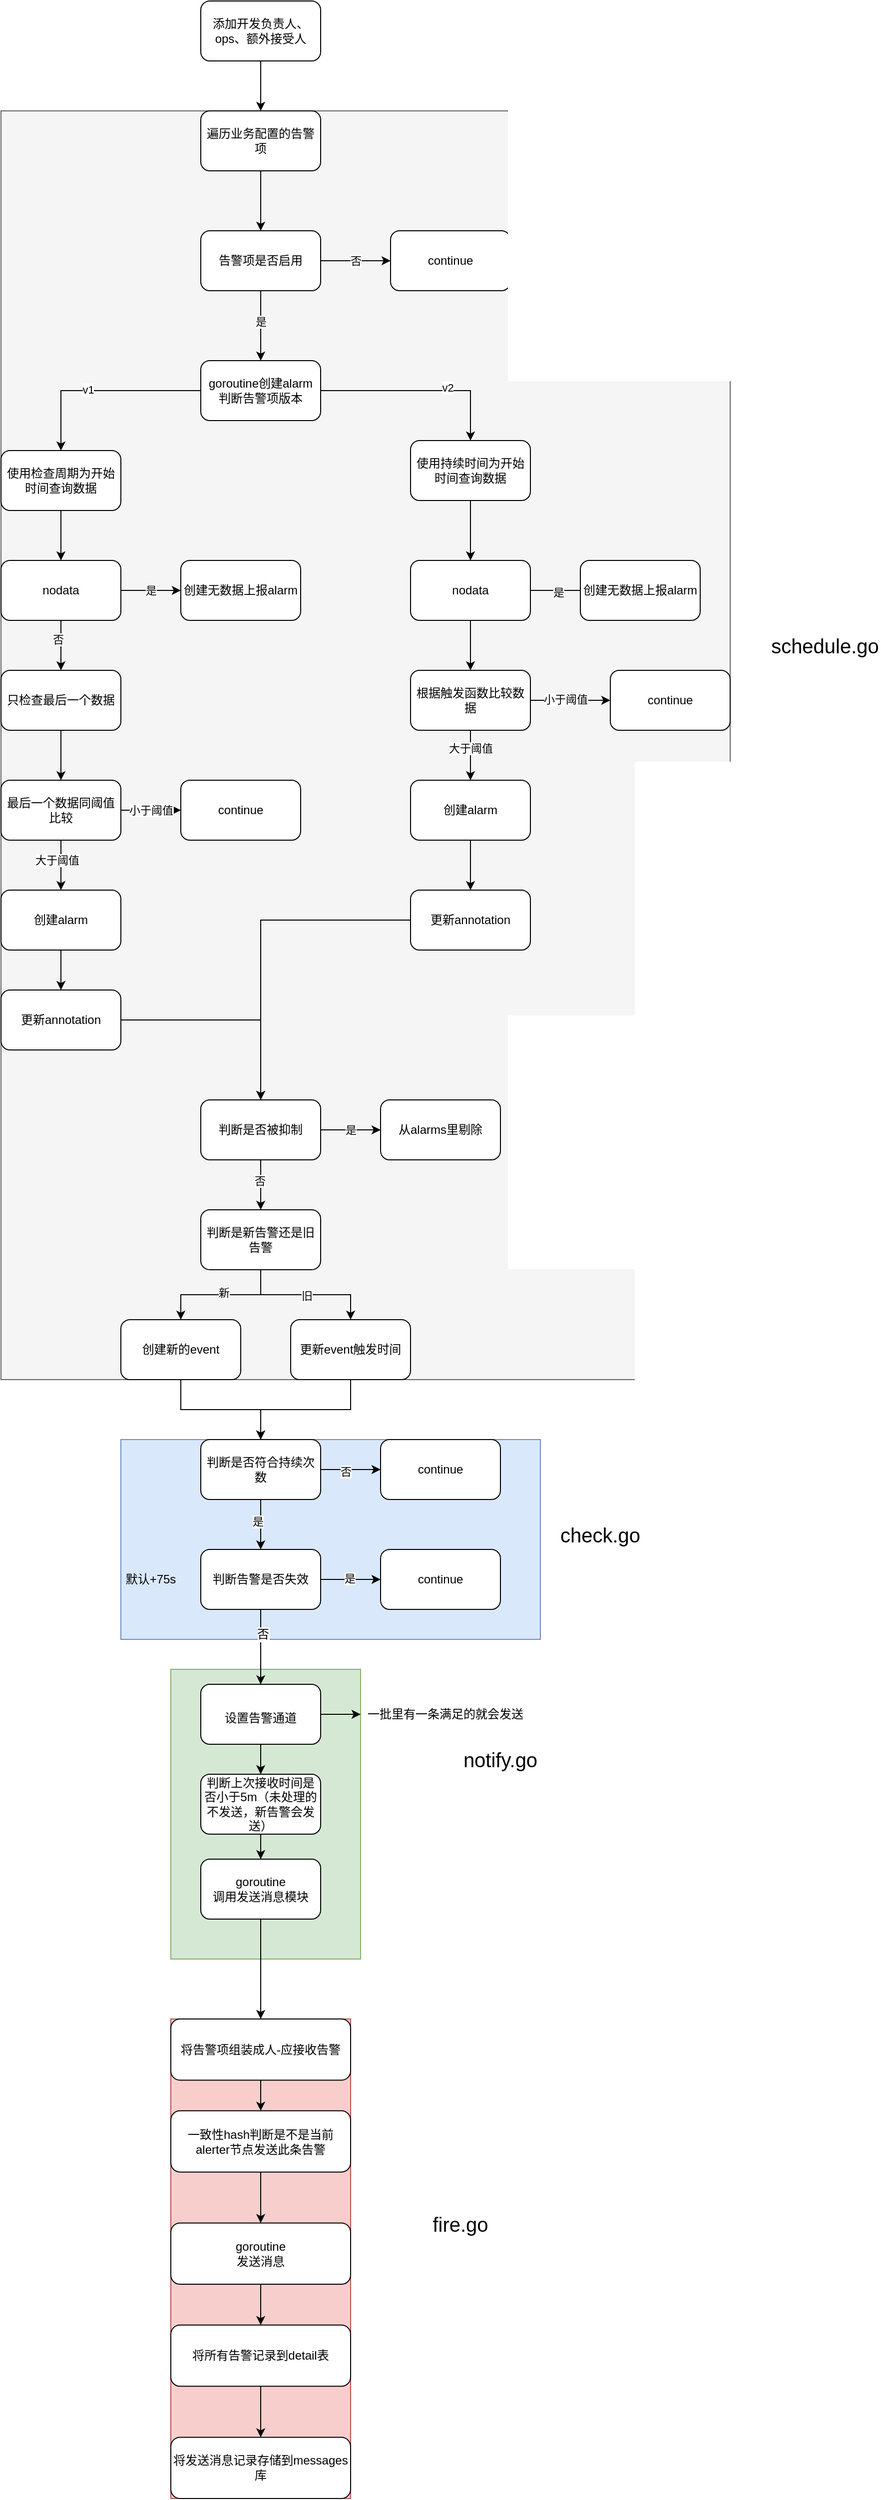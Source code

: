<mxfile version="20.8.15" type="github">
  <diagram name="第 1 页" id="Kw1zBCnqG9tHCoyv4tqN">
    <mxGraphModel dx="968" dy="640" grid="1" gridSize="10" guides="1" tooltips="1" connect="1" arrows="1" fold="1" page="1" pageScale="1" pageWidth="827" pageHeight="1169" math="0" shadow="0">
      <root>
        <mxCell id="0" />
        <mxCell id="1" parent="0" />
        <mxCell id="XZRz8ud4CRZ0wjuStr5h-56" value="" style="edgeStyle=orthogonalEdgeStyle;rounded=0;orthogonalLoop=1;jettySize=auto;html=1;" edge="1" parent="1" source="XZRz8ud4CRZ0wjuStr5h-55" target="XZRz8ud4CRZ0wjuStr5h-11">
          <mxGeometry relative="1" as="geometry" />
        </mxCell>
        <mxCell id="XZRz8ud4CRZ0wjuStr5h-55" value="添加开发负责人、ops、额外接受人" style="rounded=1;whiteSpace=wrap;html=1;" vertex="1" parent="1">
          <mxGeometry x="280" y="120" width="120" height="60" as="geometry" />
        </mxCell>
        <mxCell id="XZRz8ud4CRZ0wjuStr5h-83" style="edgeStyle=orthogonalEdgeStyle;rounded=0;orthogonalLoop=1;jettySize=auto;html=1;entryX=0.5;entryY=0;entryDx=0;entryDy=0;" edge="1" parent="1" source="XZRz8ud4CRZ0wjuStr5h-79" target="XZRz8ud4CRZ0wjuStr5h-57">
          <mxGeometry relative="1" as="geometry" />
        </mxCell>
        <mxCell id="XZRz8ud4CRZ0wjuStr5h-84" style="edgeStyle=orthogonalEdgeStyle;rounded=0;orthogonalLoop=1;jettySize=auto;html=1;entryX=0.5;entryY=0;entryDx=0;entryDy=0;" edge="1" parent="1" source="XZRz8ud4CRZ0wjuStr5h-80" target="XZRz8ud4CRZ0wjuStr5h-57">
          <mxGeometry relative="1" as="geometry" />
        </mxCell>
        <mxCell id="XZRz8ud4CRZ0wjuStr5h-89" value="" style="group;movable=1;resizable=1;rotatable=1;deletable=1;editable=1;connectable=1;fillColor=#dae8fc;strokeColor=#6c8ebf;" vertex="1" connectable="0" parent="1">
          <mxGeometry x="200" y="1560" width="420" height="200" as="geometry" />
        </mxCell>
        <mxCell id="XZRz8ud4CRZ0wjuStr5h-57" value="判断是否符合持续次数" style="whiteSpace=wrap;html=1;rounded=1;movable=0;resizable=0;rotatable=0;deletable=0;editable=0;connectable=0;" vertex="1" parent="XZRz8ud4CRZ0wjuStr5h-89">
          <mxGeometry x="80" width="120" height="60" as="geometry" />
        </mxCell>
        <mxCell id="XZRz8ud4CRZ0wjuStr5h-59" value="continue" style="whiteSpace=wrap;html=1;rounded=1;movable=0;resizable=0;rotatable=0;deletable=0;editable=0;connectable=0;" vertex="1" parent="XZRz8ud4CRZ0wjuStr5h-89">
          <mxGeometry x="260" width="120" height="60" as="geometry" />
        </mxCell>
        <mxCell id="XZRz8ud4CRZ0wjuStr5h-60" value="" style="edgeStyle=orthogonalEdgeStyle;rounded=0;orthogonalLoop=1;jettySize=auto;html=1;movable=0;resizable=0;rotatable=0;deletable=0;editable=0;connectable=0;" edge="1" parent="XZRz8ud4CRZ0wjuStr5h-89" source="XZRz8ud4CRZ0wjuStr5h-57" target="XZRz8ud4CRZ0wjuStr5h-59">
          <mxGeometry relative="1" as="geometry" />
        </mxCell>
        <mxCell id="XZRz8ud4CRZ0wjuStr5h-66" value="否" style="edgeLabel;html=1;align=center;verticalAlign=middle;resizable=0;points=[];movable=0;rotatable=0;deletable=0;editable=0;connectable=0;" vertex="1" connectable="0" parent="XZRz8ud4CRZ0wjuStr5h-60">
          <mxGeometry x="-0.18" y="-2" relative="1" as="geometry">
            <mxPoint as="offset" />
          </mxGeometry>
        </mxCell>
        <mxCell id="XZRz8ud4CRZ0wjuStr5h-61" value="判断告警是否失效" style="whiteSpace=wrap;html=1;rounded=1;movable=1;resizable=1;rotatable=1;deletable=1;editable=1;connectable=1;" vertex="1" parent="XZRz8ud4CRZ0wjuStr5h-89">
          <mxGeometry x="80" y="110" width="120" height="60" as="geometry" />
        </mxCell>
        <mxCell id="XZRz8ud4CRZ0wjuStr5h-62" value="" style="edgeStyle=orthogonalEdgeStyle;rounded=0;orthogonalLoop=1;jettySize=auto;html=1;movable=0;resizable=0;rotatable=0;deletable=0;editable=0;connectable=0;" edge="1" parent="XZRz8ud4CRZ0wjuStr5h-89" source="XZRz8ud4CRZ0wjuStr5h-57" target="XZRz8ud4CRZ0wjuStr5h-61">
          <mxGeometry relative="1" as="geometry" />
        </mxCell>
        <mxCell id="XZRz8ud4CRZ0wjuStr5h-69" value="是" style="edgeLabel;html=1;align=center;verticalAlign=middle;resizable=0;points=[];movable=0;rotatable=0;deletable=0;editable=0;connectable=0;" vertex="1" connectable="0" parent="XZRz8ud4CRZ0wjuStr5h-62">
          <mxGeometry x="-0.15" y="-3" relative="1" as="geometry">
            <mxPoint as="offset" />
          </mxGeometry>
        </mxCell>
        <mxCell id="XZRz8ud4CRZ0wjuStr5h-63" value="continue" style="whiteSpace=wrap;html=1;rounded=1;movable=0;resizable=0;rotatable=0;deletable=0;editable=0;connectable=0;" vertex="1" parent="XZRz8ud4CRZ0wjuStr5h-89">
          <mxGeometry x="260" y="110" width="120" height="60" as="geometry" />
        </mxCell>
        <mxCell id="XZRz8ud4CRZ0wjuStr5h-64" value="" style="edgeStyle=orthogonalEdgeStyle;rounded=0;orthogonalLoop=1;jettySize=auto;html=1;movable=0;resizable=0;rotatable=0;deletable=0;editable=0;connectable=0;" edge="1" parent="XZRz8ud4CRZ0wjuStr5h-89" source="XZRz8ud4CRZ0wjuStr5h-61" target="XZRz8ud4CRZ0wjuStr5h-63">
          <mxGeometry relative="1" as="geometry" />
        </mxCell>
        <mxCell id="XZRz8ud4CRZ0wjuStr5h-65" value="是" style="edgeLabel;html=1;align=center;verticalAlign=middle;resizable=0;points=[];movable=0;rotatable=0;deletable=0;editable=0;connectable=0;" vertex="1" connectable="0" parent="XZRz8ud4CRZ0wjuStr5h-64">
          <mxGeometry x="-0.032" y="1" relative="1" as="geometry">
            <mxPoint as="offset" />
          </mxGeometry>
        </mxCell>
        <mxCell id="XZRz8ud4CRZ0wjuStr5h-87" value="默认+75s" style="text;html=1;strokeColor=none;fillColor=none;align=center;verticalAlign=middle;whiteSpace=wrap;rounded=0;movable=0;resizable=0;rotatable=0;deletable=0;editable=0;connectable=0;" vertex="1" parent="XZRz8ud4CRZ0wjuStr5h-89">
          <mxGeometry y="125" width="60" height="30" as="geometry" />
        </mxCell>
        <mxCell id="XZRz8ud4CRZ0wjuStr5h-90" value="&lt;font style=&quot;font-size: 20px;&quot;&gt;check.go&lt;/font&gt;" style="text;html=1;strokeColor=none;fillColor=none;align=center;verticalAlign=middle;whiteSpace=wrap;rounded=0;" vertex="1" parent="1">
          <mxGeometry x="650" y="1640" width="60" height="30" as="geometry" />
        </mxCell>
        <mxCell id="XZRz8ud4CRZ0wjuStr5h-91" value="" style="group;fillColor=#f5f5f5;fontColor=#333333;strokeColor=#666666;" vertex="1" connectable="0" parent="1">
          <mxGeometry x="80" y="230" width="730" height="1270" as="geometry" />
        </mxCell>
        <mxCell id="XZRz8ud4CRZ0wjuStr5h-1" value="告警项是否启用" style="rounded=1;whiteSpace=wrap;html=1;" vertex="1" parent="XZRz8ud4CRZ0wjuStr5h-91">
          <mxGeometry x="200" y="120" width="120" height="60" as="geometry" />
        </mxCell>
        <mxCell id="XZRz8ud4CRZ0wjuStr5h-2" value="goroutine创建alarm&lt;br&gt;判断告警项版本" style="rounded=1;whiteSpace=wrap;html=1;" vertex="1" parent="XZRz8ud4CRZ0wjuStr5h-91">
          <mxGeometry x="200" y="250" width="120" height="60" as="geometry" />
        </mxCell>
        <mxCell id="XZRz8ud4CRZ0wjuStr5h-3" value="" style="edgeStyle=orthogonalEdgeStyle;rounded=0;orthogonalLoop=1;jettySize=auto;html=1;" edge="1" parent="XZRz8ud4CRZ0wjuStr5h-91" source="XZRz8ud4CRZ0wjuStr5h-1" target="XZRz8ud4CRZ0wjuStr5h-2">
          <mxGeometry relative="1" as="geometry" />
        </mxCell>
        <mxCell id="XZRz8ud4CRZ0wjuStr5h-4" value="是" style="edgeLabel;html=1;align=center;verticalAlign=middle;resizable=0;points=[];" vertex="1" connectable="0" parent="XZRz8ud4CRZ0wjuStr5h-3">
          <mxGeometry x="-0.13" relative="1" as="geometry">
            <mxPoint as="offset" />
          </mxGeometry>
        </mxCell>
        <mxCell id="XZRz8ud4CRZ0wjuStr5h-5" value="使用检查周期为开始时间查询数据" style="rounded=1;whiteSpace=wrap;html=1;" vertex="1" parent="XZRz8ud4CRZ0wjuStr5h-91">
          <mxGeometry y="340" width="120" height="60" as="geometry" />
        </mxCell>
        <mxCell id="XZRz8ud4CRZ0wjuStr5h-7" style="edgeStyle=orthogonalEdgeStyle;rounded=0;orthogonalLoop=1;jettySize=auto;html=1;entryX=0.5;entryY=0;entryDx=0;entryDy=0;" edge="1" parent="XZRz8ud4CRZ0wjuStr5h-91" source="XZRz8ud4CRZ0wjuStr5h-2" target="XZRz8ud4CRZ0wjuStr5h-5">
          <mxGeometry relative="1" as="geometry" />
        </mxCell>
        <mxCell id="XZRz8ud4CRZ0wjuStr5h-8" value="v1" style="edgeLabel;html=1;align=center;verticalAlign=middle;resizable=0;points=[];" vertex="1" connectable="0" parent="XZRz8ud4CRZ0wjuStr5h-7">
          <mxGeometry x="0.133" y="-1" relative="1" as="geometry">
            <mxPoint as="offset" />
          </mxGeometry>
        </mxCell>
        <mxCell id="XZRz8ud4CRZ0wjuStr5h-6" value="使用持续时间为开始时间查询数据" style="rounded=1;whiteSpace=wrap;html=1;" vertex="1" parent="XZRz8ud4CRZ0wjuStr5h-91">
          <mxGeometry x="410" y="330" width="120" height="60" as="geometry" />
        </mxCell>
        <mxCell id="XZRz8ud4CRZ0wjuStr5h-9" style="edgeStyle=orthogonalEdgeStyle;rounded=0;orthogonalLoop=1;jettySize=auto;html=1;entryX=0.5;entryY=0;entryDx=0;entryDy=0;" edge="1" parent="XZRz8ud4CRZ0wjuStr5h-91" source="XZRz8ud4CRZ0wjuStr5h-2" target="XZRz8ud4CRZ0wjuStr5h-6">
          <mxGeometry relative="1" as="geometry" />
        </mxCell>
        <mxCell id="XZRz8ud4CRZ0wjuStr5h-10" value="v2" style="edgeLabel;html=1;align=center;verticalAlign=middle;resizable=0;points=[];" vertex="1" connectable="0" parent="XZRz8ud4CRZ0wjuStr5h-9">
          <mxGeometry x="0.272" y="3" relative="1" as="geometry">
            <mxPoint as="offset" />
          </mxGeometry>
        </mxCell>
        <mxCell id="XZRz8ud4CRZ0wjuStr5h-12" value="" style="edgeStyle=orthogonalEdgeStyle;rounded=0;orthogonalLoop=1;jettySize=auto;html=1;" edge="1" parent="XZRz8ud4CRZ0wjuStr5h-91" source="XZRz8ud4CRZ0wjuStr5h-11" target="XZRz8ud4CRZ0wjuStr5h-1">
          <mxGeometry relative="1" as="geometry" />
        </mxCell>
        <mxCell id="XZRz8ud4CRZ0wjuStr5h-11" value="遍历业务配置的告警项" style="rounded=1;whiteSpace=wrap;html=1;" vertex="1" parent="XZRz8ud4CRZ0wjuStr5h-91">
          <mxGeometry x="200" width="120" height="60" as="geometry" />
        </mxCell>
        <mxCell id="XZRz8ud4CRZ0wjuStr5h-14" value="continue" style="rounded=1;whiteSpace=wrap;html=1;" vertex="1" parent="XZRz8ud4CRZ0wjuStr5h-91">
          <mxGeometry x="390" y="120" width="120" height="60" as="geometry" />
        </mxCell>
        <mxCell id="XZRz8ud4CRZ0wjuStr5h-15" value="否" style="edgeStyle=orthogonalEdgeStyle;rounded=0;orthogonalLoop=1;jettySize=auto;html=1;" edge="1" parent="XZRz8ud4CRZ0wjuStr5h-91" source="XZRz8ud4CRZ0wjuStr5h-1" target="XZRz8ud4CRZ0wjuStr5h-14">
          <mxGeometry relative="1" as="geometry" />
        </mxCell>
        <mxCell id="XZRz8ud4CRZ0wjuStr5h-16" value="nodata" style="whiteSpace=wrap;html=1;rounded=1;" vertex="1" parent="XZRz8ud4CRZ0wjuStr5h-91">
          <mxGeometry y="450" width="120" height="60" as="geometry" />
        </mxCell>
        <mxCell id="XZRz8ud4CRZ0wjuStr5h-17" value="" style="edgeStyle=orthogonalEdgeStyle;rounded=0;orthogonalLoop=1;jettySize=auto;html=1;" edge="1" parent="XZRz8ud4CRZ0wjuStr5h-91" source="XZRz8ud4CRZ0wjuStr5h-5" target="XZRz8ud4CRZ0wjuStr5h-16">
          <mxGeometry relative="1" as="geometry" />
        </mxCell>
        <mxCell id="XZRz8ud4CRZ0wjuStr5h-19" value="创建无数据上报alarm" style="whiteSpace=wrap;html=1;rounded=1;" vertex="1" parent="XZRz8ud4CRZ0wjuStr5h-91">
          <mxGeometry x="180" y="450" width="120" height="60" as="geometry" />
        </mxCell>
        <mxCell id="XZRz8ud4CRZ0wjuStr5h-78" value="是" style="edgeStyle=orthogonalEdgeStyle;rounded=0;orthogonalLoop=1;jettySize=auto;html=1;" edge="1" parent="XZRz8ud4CRZ0wjuStr5h-91" source="XZRz8ud4CRZ0wjuStr5h-16" target="XZRz8ud4CRZ0wjuStr5h-19">
          <mxGeometry relative="1" as="geometry" />
        </mxCell>
        <mxCell id="XZRz8ud4CRZ0wjuStr5h-22" value="只检查最后一个数据" style="whiteSpace=wrap;html=1;rounded=1;" vertex="1" parent="XZRz8ud4CRZ0wjuStr5h-91">
          <mxGeometry y="560" width="120" height="60" as="geometry" />
        </mxCell>
        <mxCell id="XZRz8ud4CRZ0wjuStr5h-23" value="" style="edgeStyle=orthogonalEdgeStyle;rounded=0;orthogonalLoop=1;jettySize=auto;html=1;" edge="1" parent="XZRz8ud4CRZ0wjuStr5h-91" source="XZRz8ud4CRZ0wjuStr5h-16" target="XZRz8ud4CRZ0wjuStr5h-22">
          <mxGeometry relative="1" as="geometry" />
        </mxCell>
        <mxCell id="XZRz8ud4CRZ0wjuStr5h-24" value="否" style="edgeLabel;html=1;align=center;verticalAlign=middle;resizable=0;points=[];" vertex="1" connectable="0" parent="XZRz8ud4CRZ0wjuStr5h-23">
          <mxGeometry x="-0.269" y="-3" relative="1" as="geometry">
            <mxPoint as="offset" />
          </mxGeometry>
        </mxCell>
        <mxCell id="XZRz8ud4CRZ0wjuStr5h-25" value="最后一个数据同阈值比较" style="whiteSpace=wrap;html=1;rounded=1;" vertex="1" parent="XZRz8ud4CRZ0wjuStr5h-91">
          <mxGeometry y="670" width="120" height="60" as="geometry" />
        </mxCell>
        <mxCell id="XZRz8ud4CRZ0wjuStr5h-26" value="" style="edgeStyle=orthogonalEdgeStyle;rounded=0;orthogonalLoop=1;jettySize=auto;html=1;" edge="1" parent="XZRz8ud4CRZ0wjuStr5h-91" source="XZRz8ud4CRZ0wjuStr5h-22" target="XZRz8ud4CRZ0wjuStr5h-25">
          <mxGeometry relative="1" as="geometry" />
        </mxCell>
        <mxCell id="XZRz8ud4CRZ0wjuStr5h-27" value="创建alarm" style="whiteSpace=wrap;html=1;rounded=1;" vertex="1" parent="XZRz8ud4CRZ0wjuStr5h-91">
          <mxGeometry y="780" width="120" height="60" as="geometry" />
        </mxCell>
        <mxCell id="XZRz8ud4CRZ0wjuStr5h-28" value="" style="edgeStyle=orthogonalEdgeStyle;rounded=0;orthogonalLoop=1;jettySize=auto;html=1;" edge="1" parent="XZRz8ud4CRZ0wjuStr5h-91" source="XZRz8ud4CRZ0wjuStr5h-25" target="XZRz8ud4CRZ0wjuStr5h-27">
          <mxGeometry relative="1" as="geometry" />
        </mxCell>
        <mxCell id="XZRz8ud4CRZ0wjuStr5h-76" value="大于阈值" style="edgeLabel;html=1;align=center;verticalAlign=middle;resizable=0;points=[];" vertex="1" connectable="0" parent="XZRz8ud4CRZ0wjuStr5h-28">
          <mxGeometry x="-0.206" y="-4" relative="1" as="geometry">
            <mxPoint as="offset" />
          </mxGeometry>
        </mxCell>
        <mxCell id="XZRz8ud4CRZ0wjuStr5h-29" value="更新annotation" style="whiteSpace=wrap;html=1;rounded=1;" vertex="1" parent="XZRz8ud4CRZ0wjuStr5h-91">
          <mxGeometry y="880" width="120" height="60" as="geometry" />
        </mxCell>
        <mxCell id="XZRz8ud4CRZ0wjuStr5h-30" value="" style="edgeStyle=orthogonalEdgeStyle;rounded=0;orthogonalLoop=1;jettySize=auto;html=1;" edge="1" parent="XZRz8ud4CRZ0wjuStr5h-91" source="XZRz8ud4CRZ0wjuStr5h-27" target="XZRz8ud4CRZ0wjuStr5h-29">
          <mxGeometry relative="1" as="geometry" />
        </mxCell>
        <mxCell id="XZRz8ud4CRZ0wjuStr5h-31" value="" style="edgeStyle=orthogonalEdgeStyle;rounded=0;orthogonalLoop=1;jettySize=auto;html=1;" edge="1" parent="XZRz8ud4CRZ0wjuStr5h-91" source="XZRz8ud4CRZ0wjuStr5h-33">
          <mxGeometry relative="1" as="geometry">
            <mxPoint x="610.0" y="480.0" as="targetPoint" />
          </mxGeometry>
        </mxCell>
        <mxCell id="XZRz8ud4CRZ0wjuStr5h-32" value="是" style="edgeLabel;html=1;align=center;verticalAlign=middle;resizable=0;points=[];" vertex="1" connectable="0" parent="XZRz8ud4CRZ0wjuStr5h-31">
          <mxGeometry x="-0.311" y="-2" relative="1" as="geometry">
            <mxPoint as="offset" />
          </mxGeometry>
        </mxCell>
        <mxCell id="XZRz8ud4CRZ0wjuStr5h-33" value="nodata" style="whiteSpace=wrap;html=1;rounded=1;" vertex="1" parent="XZRz8ud4CRZ0wjuStr5h-91">
          <mxGeometry x="410" y="450" width="120" height="60" as="geometry" />
        </mxCell>
        <mxCell id="XZRz8ud4CRZ0wjuStr5h-35" value="" style="edgeStyle=orthogonalEdgeStyle;rounded=0;orthogonalLoop=1;jettySize=auto;html=1;" edge="1" parent="XZRz8ud4CRZ0wjuStr5h-91" source="XZRz8ud4CRZ0wjuStr5h-6" target="XZRz8ud4CRZ0wjuStr5h-33">
          <mxGeometry relative="1" as="geometry" />
        </mxCell>
        <mxCell id="XZRz8ud4CRZ0wjuStr5h-34" value="创建无数据上报alarm" style="whiteSpace=wrap;html=1;rounded=1;" vertex="1" parent="XZRz8ud4CRZ0wjuStr5h-91">
          <mxGeometry x="580" y="450" width="120" height="60" as="geometry" />
        </mxCell>
        <mxCell id="XZRz8ud4CRZ0wjuStr5h-36" value="根据触发函数比较数据" style="whiteSpace=wrap;html=1;rounded=1;" vertex="1" parent="XZRz8ud4CRZ0wjuStr5h-91">
          <mxGeometry x="410" y="560" width="120" height="60" as="geometry" />
        </mxCell>
        <mxCell id="XZRz8ud4CRZ0wjuStr5h-37" value="" style="edgeStyle=orthogonalEdgeStyle;rounded=0;orthogonalLoop=1;jettySize=auto;html=1;" edge="1" parent="XZRz8ud4CRZ0wjuStr5h-91" source="XZRz8ud4CRZ0wjuStr5h-33" target="XZRz8ud4CRZ0wjuStr5h-36">
          <mxGeometry relative="1" as="geometry" />
        </mxCell>
        <mxCell id="XZRz8ud4CRZ0wjuStr5h-38" value="continue" style="whiteSpace=wrap;html=1;rounded=1;" vertex="1" parent="XZRz8ud4CRZ0wjuStr5h-91">
          <mxGeometry x="610" y="560" width="120" height="60" as="geometry" />
        </mxCell>
        <mxCell id="XZRz8ud4CRZ0wjuStr5h-39" value="" style="edgeStyle=orthogonalEdgeStyle;rounded=0;orthogonalLoop=1;jettySize=auto;html=1;" edge="1" parent="XZRz8ud4CRZ0wjuStr5h-91" source="XZRz8ud4CRZ0wjuStr5h-36" target="XZRz8ud4CRZ0wjuStr5h-38">
          <mxGeometry relative="1" as="geometry" />
        </mxCell>
        <mxCell id="XZRz8ud4CRZ0wjuStr5h-73" value="小于阈值" style="edgeLabel;html=1;align=center;verticalAlign=middle;resizable=0;points=[];" vertex="1" connectable="0" parent="XZRz8ud4CRZ0wjuStr5h-39">
          <mxGeometry x="-0.135" y="1" relative="1" as="geometry">
            <mxPoint as="offset" />
          </mxGeometry>
        </mxCell>
        <mxCell id="XZRz8ud4CRZ0wjuStr5h-40" value="创建alarm" style="whiteSpace=wrap;html=1;rounded=1;" vertex="1" parent="XZRz8ud4CRZ0wjuStr5h-91">
          <mxGeometry x="410" y="670" width="120" height="60" as="geometry" />
        </mxCell>
        <mxCell id="XZRz8ud4CRZ0wjuStr5h-41" value="" style="edgeStyle=orthogonalEdgeStyle;rounded=0;orthogonalLoop=1;jettySize=auto;html=1;" edge="1" parent="XZRz8ud4CRZ0wjuStr5h-91" source="XZRz8ud4CRZ0wjuStr5h-36" target="XZRz8ud4CRZ0wjuStr5h-40">
          <mxGeometry relative="1" as="geometry" />
        </mxCell>
        <mxCell id="XZRz8ud4CRZ0wjuStr5h-72" value="大于阈值" style="edgeLabel;html=1;align=center;verticalAlign=middle;resizable=0;points=[];" vertex="1" connectable="0" parent="XZRz8ud4CRZ0wjuStr5h-41">
          <mxGeometry x="-0.295" relative="1" as="geometry">
            <mxPoint as="offset" />
          </mxGeometry>
        </mxCell>
        <mxCell id="XZRz8ud4CRZ0wjuStr5h-43" value="更新annotation" style="whiteSpace=wrap;html=1;rounded=1;" vertex="1" parent="XZRz8ud4CRZ0wjuStr5h-91">
          <mxGeometry x="410" y="780" width="120" height="60" as="geometry" />
        </mxCell>
        <mxCell id="XZRz8ud4CRZ0wjuStr5h-44" value="" style="edgeStyle=orthogonalEdgeStyle;rounded=0;orthogonalLoop=1;jettySize=auto;html=1;" edge="1" parent="XZRz8ud4CRZ0wjuStr5h-91" source="XZRz8ud4CRZ0wjuStr5h-40" target="XZRz8ud4CRZ0wjuStr5h-43">
          <mxGeometry relative="1" as="geometry" />
        </mxCell>
        <mxCell id="XZRz8ud4CRZ0wjuStr5h-51" value="" style="edgeStyle=orthogonalEdgeStyle;rounded=0;orthogonalLoop=1;jettySize=auto;html=1;" edge="1" parent="XZRz8ud4CRZ0wjuStr5h-91" source="XZRz8ud4CRZ0wjuStr5h-45">
          <mxGeometry relative="1" as="geometry">
            <mxPoint x="260.0" y="1100" as="targetPoint" />
          </mxGeometry>
        </mxCell>
        <mxCell id="XZRz8ud4CRZ0wjuStr5h-52" value="否" style="edgeLabel;html=1;align=center;verticalAlign=middle;resizable=0;points=[];" vertex="1" connectable="0" parent="XZRz8ud4CRZ0wjuStr5h-51">
          <mxGeometry x="-0.194" y="-1" relative="1" as="geometry">
            <mxPoint as="offset" />
          </mxGeometry>
        </mxCell>
        <mxCell id="XZRz8ud4CRZ0wjuStr5h-45" value="判断是否被抑制" style="rounded=1;whiteSpace=wrap;html=1;" vertex="1" parent="XZRz8ud4CRZ0wjuStr5h-91">
          <mxGeometry x="200" y="990" width="120" height="60" as="geometry" />
        </mxCell>
        <mxCell id="XZRz8ud4CRZ0wjuStr5h-46" style="edgeStyle=orthogonalEdgeStyle;rounded=0;orthogonalLoop=1;jettySize=auto;html=1;entryX=0.5;entryY=0;entryDx=0;entryDy=0;" edge="1" parent="XZRz8ud4CRZ0wjuStr5h-91" source="XZRz8ud4CRZ0wjuStr5h-29" target="XZRz8ud4CRZ0wjuStr5h-45">
          <mxGeometry relative="1" as="geometry" />
        </mxCell>
        <mxCell id="XZRz8ud4CRZ0wjuStr5h-47" style="edgeStyle=orthogonalEdgeStyle;rounded=0;orthogonalLoop=1;jettySize=auto;html=1;entryX=0.5;entryY=0;entryDx=0;entryDy=0;" edge="1" parent="XZRz8ud4CRZ0wjuStr5h-91" source="XZRz8ud4CRZ0wjuStr5h-43" target="XZRz8ud4CRZ0wjuStr5h-45">
          <mxGeometry relative="1" as="geometry" />
        </mxCell>
        <mxCell id="XZRz8ud4CRZ0wjuStr5h-49" value="从alarms里剔除" style="whiteSpace=wrap;html=1;rounded=1;" vertex="1" parent="XZRz8ud4CRZ0wjuStr5h-91">
          <mxGeometry x="380" y="990" width="120" height="60" as="geometry" />
        </mxCell>
        <mxCell id="XZRz8ud4CRZ0wjuStr5h-50" value="是" style="edgeStyle=orthogonalEdgeStyle;rounded=0;orthogonalLoop=1;jettySize=auto;html=1;" edge="1" parent="XZRz8ud4CRZ0wjuStr5h-91" source="XZRz8ud4CRZ0wjuStr5h-45" target="XZRz8ud4CRZ0wjuStr5h-49">
          <mxGeometry relative="1" as="geometry" />
        </mxCell>
        <mxCell id="XZRz8ud4CRZ0wjuStr5h-53" value="判断是新告警还是旧告警" style="whiteSpace=wrap;html=1;rounded=1;" vertex="1" parent="XZRz8ud4CRZ0wjuStr5h-91">
          <mxGeometry x="200" y="1100" width="120" height="60" as="geometry" />
        </mxCell>
        <mxCell id="XZRz8ud4CRZ0wjuStr5h-74" value="continue" style="whiteSpace=wrap;html=1;rounded=1;" vertex="1" parent="XZRz8ud4CRZ0wjuStr5h-91">
          <mxGeometry x="180" y="670" width="120" height="60" as="geometry" />
        </mxCell>
        <mxCell id="XZRz8ud4CRZ0wjuStr5h-75" value="小于阈值" style="edgeStyle=orthogonalEdgeStyle;rounded=0;orthogonalLoop=1;jettySize=auto;html=1;" edge="1" parent="XZRz8ud4CRZ0wjuStr5h-91" source="XZRz8ud4CRZ0wjuStr5h-25" target="XZRz8ud4CRZ0wjuStr5h-74">
          <mxGeometry relative="1" as="geometry" />
        </mxCell>
        <mxCell id="XZRz8ud4CRZ0wjuStr5h-79" value="创建新的event" style="rounded=1;whiteSpace=wrap;html=1;" vertex="1" parent="XZRz8ud4CRZ0wjuStr5h-91">
          <mxGeometry x="120" y="1210" width="120" height="60" as="geometry" />
        </mxCell>
        <mxCell id="XZRz8ud4CRZ0wjuStr5h-81" style="edgeStyle=orthogonalEdgeStyle;rounded=0;orthogonalLoop=1;jettySize=auto;html=1;entryX=0.5;entryY=0;entryDx=0;entryDy=0;" edge="1" parent="XZRz8ud4CRZ0wjuStr5h-91" source="XZRz8ud4CRZ0wjuStr5h-53" target="XZRz8ud4CRZ0wjuStr5h-79">
          <mxGeometry relative="1" as="geometry" />
        </mxCell>
        <mxCell id="XZRz8ud4CRZ0wjuStr5h-85" value="新" style="edgeLabel;html=1;align=center;verticalAlign=middle;resizable=0;points=[];" vertex="1" connectable="0" parent="XZRz8ud4CRZ0wjuStr5h-81">
          <mxGeometry x="-0.036" y="-2" relative="1" as="geometry">
            <mxPoint as="offset" />
          </mxGeometry>
        </mxCell>
        <mxCell id="XZRz8ud4CRZ0wjuStr5h-80" value="更新event触发时间" style="rounded=1;whiteSpace=wrap;html=1;" vertex="1" parent="XZRz8ud4CRZ0wjuStr5h-91">
          <mxGeometry x="290" y="1210" width="120" height="60" as="geometry" />
        </mxCell>
        <mxCell id="XZRz8ud4CRZ0wjuStr5h-82" style="edgeStyle=orthogonalEdgeStyle;rounded=0;orthogonalLoop=1;jettySize=auto;html=1;entryX=0.5;entryY=0;entryDx=0;entryDy=0;" edge="1" parent="XZRz8ud4CRZ0wjuStr5h-91" source="XZRz8ud4CRZ0wjuStr5h-53" target="XZRz8ud4CRZ0wjuStr5h-80">
          <mxGeometry relative="1" as="geometry" />
        </mxCell>
        <mxCell id="XZRz8ud4CRZ0wjuStr5h-86" value="旧" style="edgeLabel;html=1;align=center;verticalAlign=middle;resizable=0;points=[];" vertex="1" connectable="0" parent="XZRz8ud4CRZ0wjuStr5h-82">
          <mxGeometry x="0.01" y="-1" relative="1" as="geometry">
            <mxPoint as="offset" />
          </mxGeometry>
        </mxCell>
        <mxCell id="XZRz8ud4CRZ0wjuStr5h-93" value="&lt;font style=&quot;font-size: 20px;&quot;&gt;schedule.go&lt;/font&gt;" style="text;html=1;strokeColor=none;fillColor=none;align=center;verticalAlign=middle;whiteSpace=wrap;rounded=0;" vertex="1" parent="1">
          <mxGeometry x="850" y="750" width="110" height="30" as="geometry" />
        </mxCell>
        <mxCell id="XZRz8ud4CRZ0wjuStr5h-97" value="notify.go" style="text;html=1;strokeColor=none;fillColor=none;align=center;verticalAlign=middle;whiteSpace=wrap;rounded=0;fontSize=20;" vertex="1" parent="1">
          <mxGeometry x="550" y="1865" width="60" height="30" as="geometry" />
        </mxCell>
        <mxCell id="XZRz8ud4CRZ0wjuStr5h-99" value="fire.go" style="text;html=1;strokeColor=none;fillColor=none;align=center;verticalAlign=middle;whiteSpace=wrap;rounded=0;fontSize=20;" vertex="1" parent="1">
          <mxGeometry x="510" y="2330" width="60" height="30" as="geometry" />
        </mxCell>
        <mxCell id="XZRz8ud4CRZ0wjuStr5h-111" value="" style="group;fillColor=#d5e8d4;strokeColor=#82b366;container=0;" vertex="1" connectable="0" parent="1">
          <mxGeometry x="250" y="1790" width="190" height="290" as="geometry" />
        </mxCell>
        <mxCell id="XZRz8ud4CRZ0wjuStr5h-123" style="edgeStyle=orthogonalEdgeStyle;rounded=0;orthogonalLoop=1;jettySize=auto;html=1;entryX=0.5;entryY=0;entryDx=0;entryDy=0;fontSize=12;" edge="1" parent="1" source="XZRz8ud4CRZ0wjuStr5h-67" target="XZRz8ud4CRZ0wjuStr5h-112">
          <mxGeometry relative="1" as="geometry" />
        </mxCell>
        <mxCell id="XZRz8ud4CRZ0wjuStr5h-67" value="goroutine&lt;br&gt;调用发送消息模块" style="whiteSpace=wrap;html=1;rounded=1;" vertex="1" parent="1">
          <mxGeometry x="280" y="1980" width="120" height="60" as="geometry" />
        </mxCell>
        <mxCell id="XZRz8ud4CRZ0wjuStr5h-121" value="" style="edgeStyle=orthogonalEdgeStyle;rounded=0;orthogonalLoop=1;jettySize=auto;html=1;fontSize=12;" edge="1" parent="1" source="XZRz8ud4CRZ0wjuStr5h-96" target="XZRz8ud4CRZ0wjuStr5h-120">
          <mxGeometry relative="1" as="geometry" />
        </mxCell>
        <mxCell id="XZRz8ud4CRZ0wjuStr5h-125" value="" style="edgeStyle=orthogonalEdgeStyle;rounded=0;orthogonalLoop=1;jettySize=auto;html=1;fontSize=12;" edge="1" parent="1" source="XZRz8ud4CRZ0wjuStr5h-96" target="XZRz8ud4CRZ0wjuStr5h-124">
          <mxGeometry relative="1" as="geometry" />
        </mxCell>
        <mxCell id="XZRz8ud4CRZ0wjuStr5h-96" value="&lt;font style=&quot;font-size: 12px;&quot;&gt;设置告警通道&lt;/font&gt;" style="whiteSpace=wrap;html=1;rounded=1;fontSize=20;" vertex="1" parent="1">
          <mxGeometry x="280" y="1805" width="120" height="60" as="geometry" />
        </mxCell>
        <mxCell id="XZRz8ud4CRZ0wjuStr5h-115" value="" style="edgeStyle=orthogonalEdgeStyle;rounded=0;orthogonalLoop=1;jettySize=auto;html=1;fontSize=12;" edge="1" parent="1" source="XZRz8ud4CRZ0wjuStr5h-61" target="XZRz8ud4CRZ0wjuStr5h-96">
          <mxGeometry relative="1" as="geometry" />
        </mxCell>
        <mxCell id="XZRz8ud4CRZ0wjuStr5h-126" value="否" style="edgeLabel;html=1;align=center;verticalAlign=middle;resizable=0;points=[];fontSize=12;" vertex="1" connectable="0" parent="XZRz8ud4CRZ0wjuStr5h-115">
          <mxGeometry x="-0.331" y="2" relative="1" as="geometry">
            <mxPoint as="offset" />
          </mxGeometry>
        </mxCell>
        <mxCell id="XZRz8ud4CRZ0wjuStr5h-118" value="" style="group;fillColor=#f8cecc;strokeColor=#b85450;" vertex="1" connectable="0" parent="1">
          <mxGeometry x="250" y="2140" width="180" height="480" as="geometry" />
        </mxCell>
        <mxCell id="XZRz8ud4CRZ0wjuStr5h-100" value="一致性hash判断是不是当前alerter节点发送此条告警" style="rounded=1;whiteSpace=wrap;html=1;fontSize=12;" vertex="1" parent="XZRz8ud4CRZ0wjuStr5h-118">
          <mxGeometry y="91.915" width="180" height="61.277" as="geometry" />
        </mxCell>
        <mxCell id="XZRz8ud4CRZ0wjuStr5h-102" value="将所有告警记录到detail表" style="whiteSpace=wrap;html=1;rounded=1;fontSize=12;" vertex="1" parent="XZRz8ud4CRZ0wjuStr5h-118">
          <mxGeometry y="306.383" width="180" height="61.277" as="geometry" />
        </mxCell>
        <mxCell id="XZRz8ud4CRZ0wjuStr5h-104" value="将发送消息记录存储到messages库" style="whiteSpace=wrap;html=1;rounded=1;" vertex="1" parent="XZRz8ud4CRZ0wjuStr5h-118">
          <mxGeometry y="418.723" width="180" height="61.277" as="geometry" />
        </mxCell>
        <mxCell id="XZRz8ud4CRZ0wjuStr5h-105" value="" style="edgeStyle=orthogonalEdgeStyle;rounded=0;orthogonalLoop=1;jettySize=auto;html=1;fontSize=12;" edge="1" parent="XZRz8ud4CRZ0wjuStr5h-118" source="XZRz8ud4CRZ0wjuStr5h-102" target="XZRz8ud4CRZ0wjuStr5h-104">
          <mxGeometry relative="1" as="geometry" />
        </mxCell>
        <mxCell id="XZRz8ud4CRZ0wjuStr5h-109" value="" style="edgeStyle=orthogonalEdgeStyle;rounded=0;orthogonalLoop=1;jettySize=auto;html=1;fontSize=12;" edge="1" parent="XZRz8ud4CRZ0wjuStr5h-118" source="XZRz8ud4CRZ0wjuStr5h-107" target="XZRz8ud4CRZ0wjuStr5h-102">
          <mxGeometry relative="1" as="geometry" />
        </mxCell>
        <mxCell id="XZRz8ud4CRZ0wjuStr5h-107" value="goroutine&lt;br&gt;发送消息" style="rounded=1;whiteSpace=wrap;html=1;fontSize=12;" vertex="1" parent="XZRz8ud4CRZ0wjuStr5h-118">
          <mxGeometry y="204.255" width="180" height="61.277" as="geometry" />
        </mxCell>
        <mxCell id="XZRz8ud4CRZ0wjuStr5h-108" value="" style="edgeStyle=orthogonalEdgeStyle;rounded=0;orthogonalLoop=1;jettySize=auto;html=1;fontSize=12;" edge="1" parent="XZRz8ud4CRZ0wjuStr5h-118" source="XZRz8ud4CRZ0wjuStr5h-100" target="XZRz8ud4CRZ0wjuStr5h-107">
          <mxGeometry relative="1" as="geometry" />
        </mxCell>
        <mxCell id="XZRz8ud4CRZ0wjuStr5h-114" value="" style="edgeStyle=orthogonalEdgeStyle;rounded=0;orthogonalLoop=1;jettySize=auto;html=1;fontSize=12;" edge="1" parent="XZRz8ud4CRZ0wjuStr5h-118" source="XZRz8ud4CRZ0wjuStr5h-112" target="XZRz8ud4CRZ0wjuStr5h-100">
          <mxGeometry relative="1" as="geometry" />
        </mxCell>
        <mxCell id="XZRz8ud4CRZ0wjuStr5h-112" value="将告警项组装成人-应接收告警" style="rounded=1;whiteSpace=wrap;html=1;fontSize=12;" vertex="1" parent="XZRz8ud4CRZ0wjuStr5h-118">
          <mxGeometry width="180" height="61.277" as="geometry" />
        </mxCell>
        <mxCell id="XZRz8ud4CRZ0wjuStr5h-122" value="" style="edgeStyle=orthogonalEdgeStyle;rounded=0;orthogonalLoop=1;jettySize=auto;html=1;fontSize=12;" edge="1" parent="1" source="XZRz8ud4CRZ0wjuStr5h-120" target="XZRz8ud4CRZ0wjuStr5h-67">
          <mxGeometry relative="1" as="geometry" />
        </mxCell>
        <mxCell id="XZRz8ud4CRZ0wjuStr5h-120" value="判断上次接收时间是否小于5m（未处理的不发送，新告警会发送）" style="rounded=1;whiteSpace=wrap;html=1;fontSize=12;" vertex="1" parent="1">
          <mxGeometry x="280" y="1895" width="120" height="60" as="geometry" />
        </mxCell>
        <mxCell id="XZRz8ud4CRZ0wjuStr5h-124" value="一批里有一条满足的就会发送" style="text;html=1;strokeColor=none;fillColor=none;align=center;verticalAlign=middle;whiteSpace=wrap;rounded=0;fontSize=12;" vertex="1" parent="1">
          <mxGeometry x="440" y="1820" width="170" height="30" as="geometry" />
        </mxCell>
      </root>
    </mxGraphModel>
  </diagram>
</mxfile>
